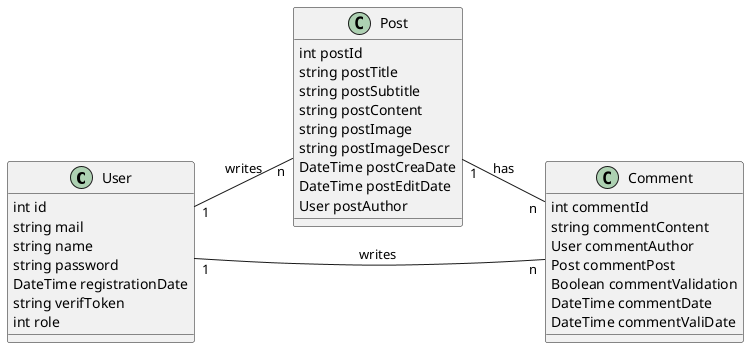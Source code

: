 @startuml
left to right direction

class User {
		int id
    string mail
    string name
    string password
    DateTime registrationDate
    string verifToken
    int role
}

class Post {
		int postId
    string postTitle
    string postSubtitle
    string postContent
    string postImage
    string postImageDescr
    DateTime postCreaDate
    DateTime postEditDate
    User postAuthor
}

class Comment {
		int commentId
    string commentContent
    User commentAuthor
    Post commentPost
    Boolean commentValidation
    DateTime commentDate
    DateTime commentValiDate
}

User "1"--"n" Post :writes
User "1"--"n" Comment :writes
Post "1"--"n" Comment :has
@enduml

